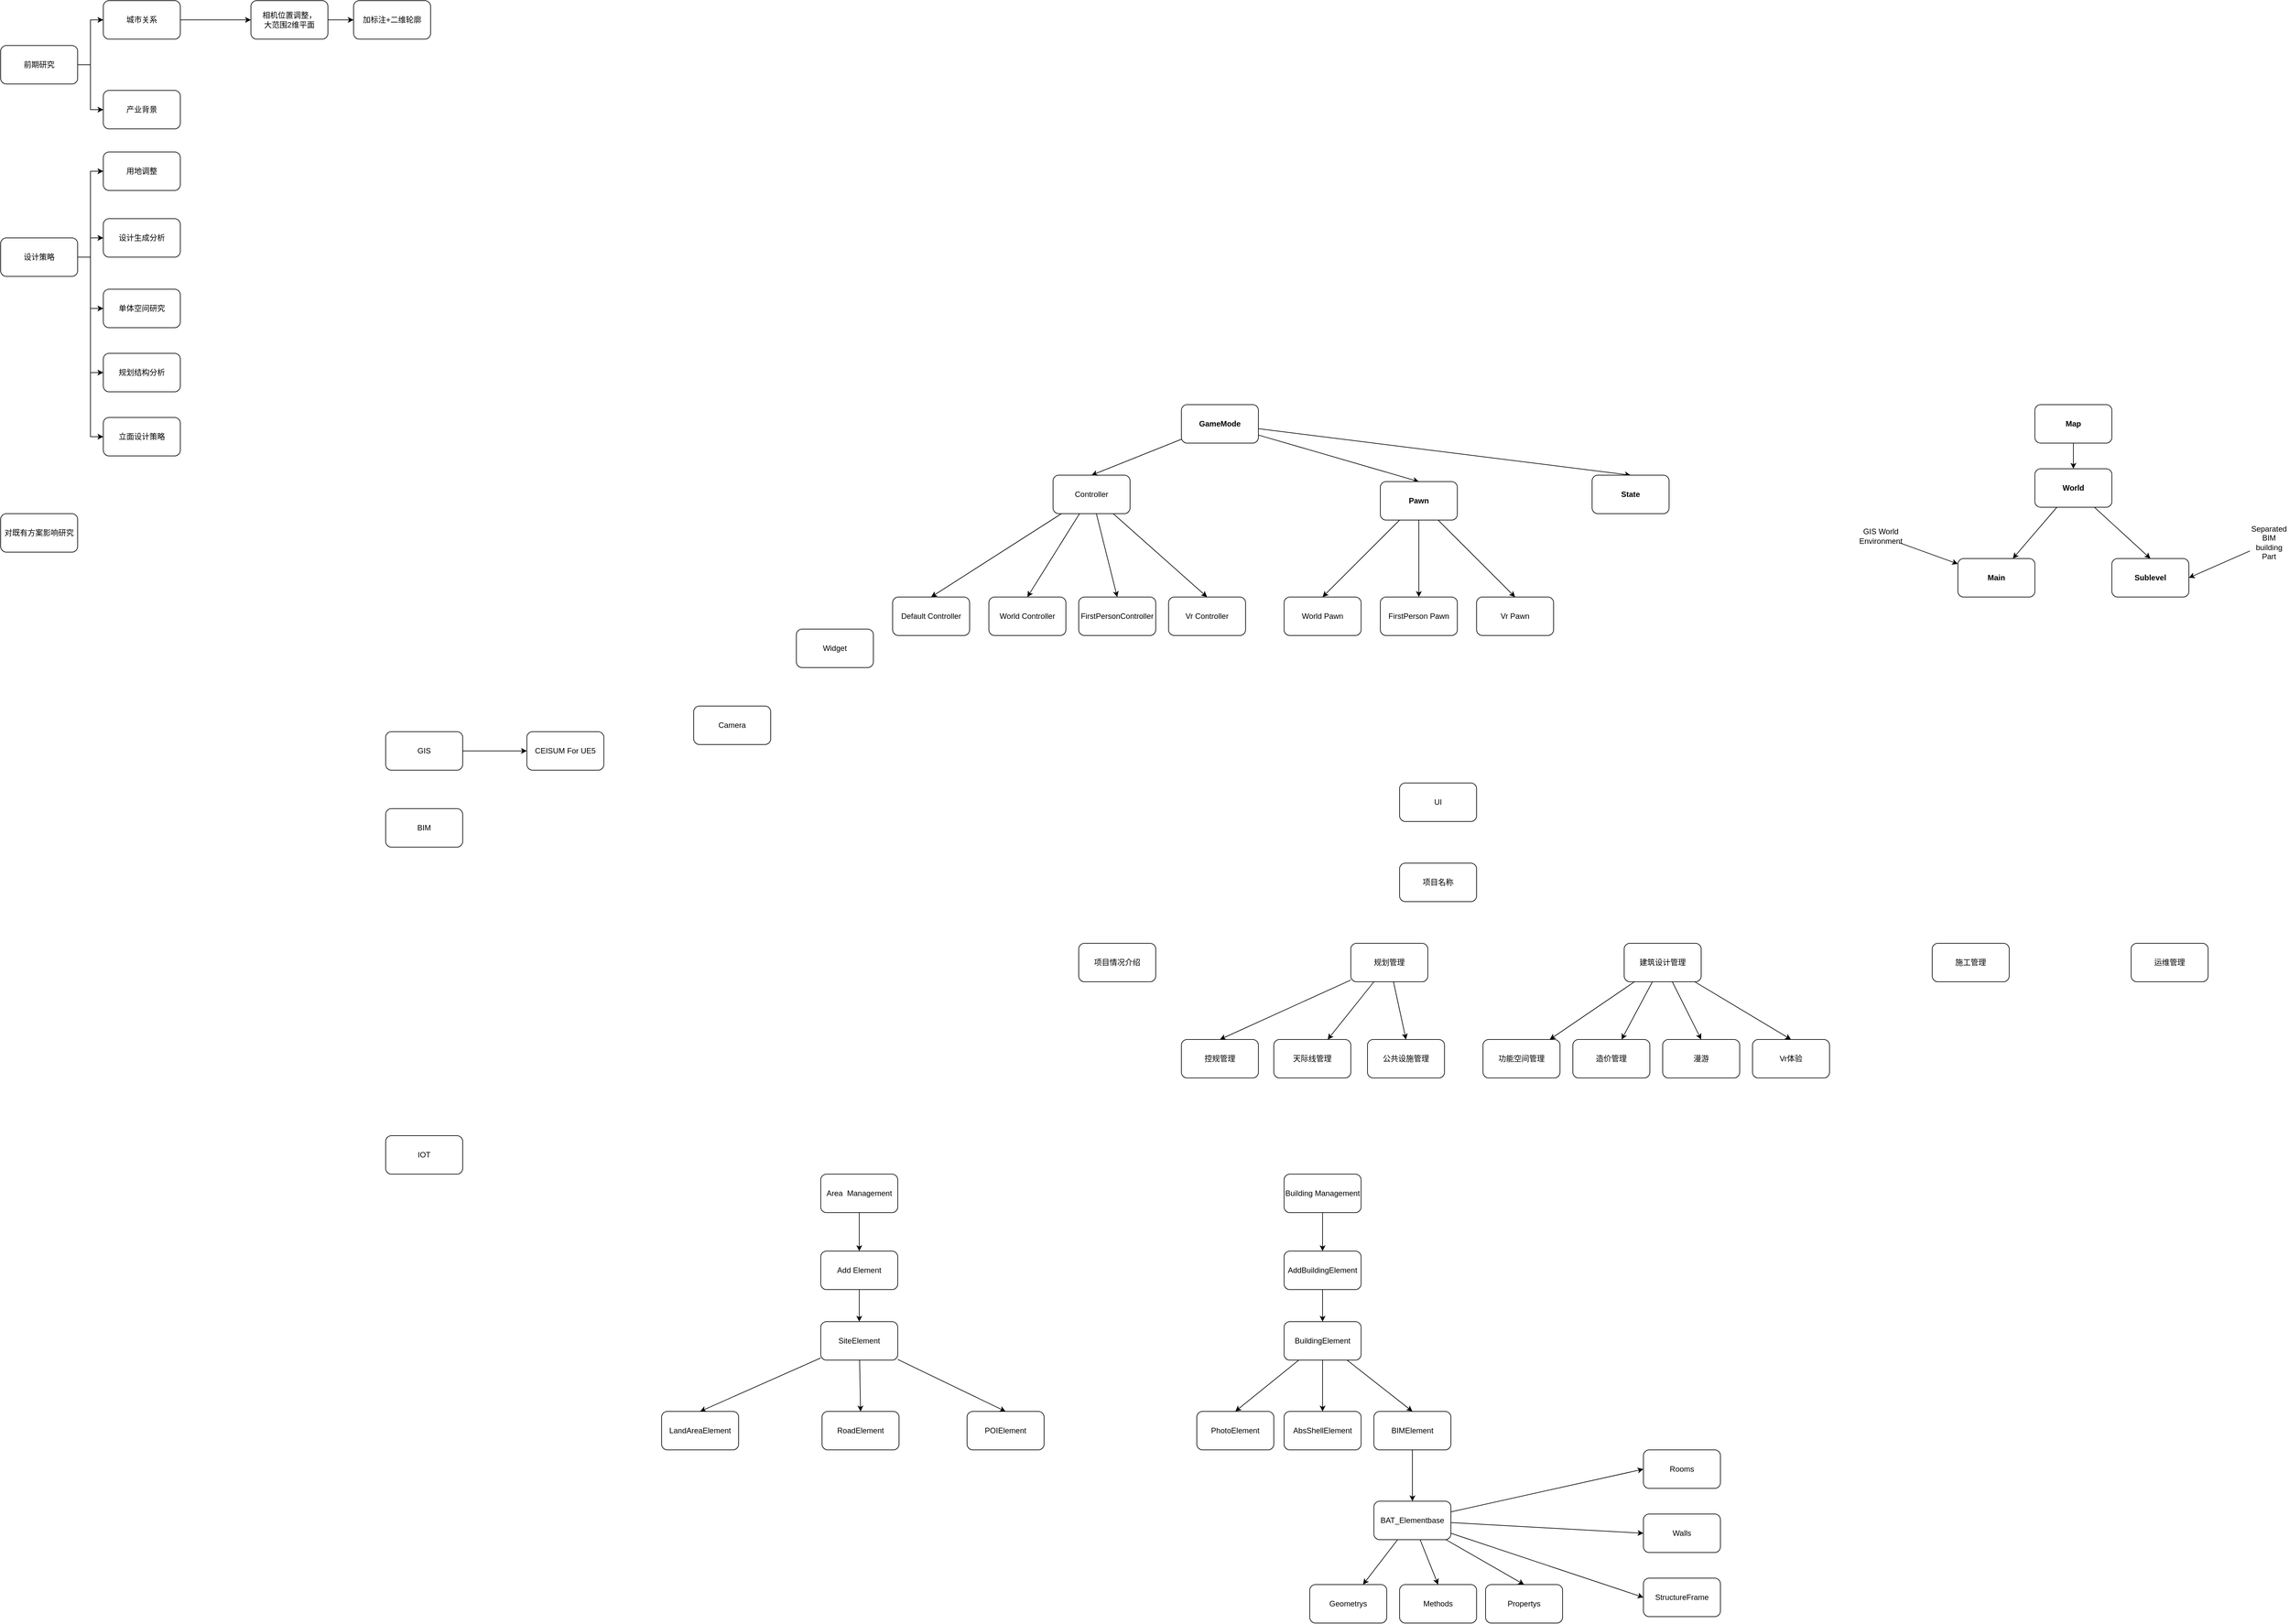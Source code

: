 <mxfile version="24.4.13" type="github">
  <diagram id="nwSjNLSLKTwTbHizwymB" name="Page-1">
    <mxGraphModel dx="1974" dy="1788" grid="1" gridSize="10" guides="1" tooltips="1" connect="1" arrows="1" fold="1" page="1" pageScale="1" pageWidth="827" pageHeight="1169" math="0" shadow="0">
      <root>
        <mxCell id="0" />
        <mxCell id="1" parent="0" />
        <mxCell id="OFqaLSWiUaQzR4q7q7dH-5" style="edgeStyle=orthogonalEdgeStyle;rounded=0;orthogonalLoop=1;jettySize=auto;html=1;" parent="1" source="OFqaLSWiUaQzR4q7q7dH-1" target="OFqaLSWiUaQzR4q7q7dH-4" edge="1">
          <mxGeometry relative="1" as="geometry" />
        </mxCell>
        <mxCell id="OFqaLSWiUaQzR4q7q7dH-1" value="GIS" style="rounded=1;whiteSpace=wrap;html=1;" parent="1" vertex="1">
          <mxGeometry x="-40" y="320" width="120" height="60" as="geometry" />
        </mxCell>
        <mxCell id="OFqaLSWiUaQzR4q7q7dH-2" value="BIM" style="rounded=1;whiteSpace=wrap;html=1;" parent="1" vertex="1">
          <mxGeometry x="-40" y="440" width="120" height="60" as="geometry" />
        </mxCell>
        <mxCell id="OFqaLSWiUaQzR4q7q7dH-3" value="IOT" style="rounded=1;whiteSpace=wrap;html=1;" parent="1" vertex="1">
          <mxGeometry x="-40" y="950" width="120" height="60" as="geometry" />
        </mxCell>
        <mxCell id="OFqaLSWiUaQzR4q7q7dH-4" value="CEISUM For UE5" style="rounded=1;whiteSpace=wrap;html=1;" parent="1" vertex="1">
          <mxGeometry x="180" y="320" width="120" height="60" as="geometry" />
        </mxCell>
        <mxCell id="OFqaLSWiUaQzR4q7q7dH-6" value="Widget" style="rounded=1;whiteSpace=wrap;html=1;" parent="1" vertex="1">
          <mxGeometry x="600" y="160" width="120" height="60" as="geometry" />
        </mxCell>
        <mxCell id="OFqaLSWiUaQzR4q7q7dH-9" style="rounded=0;orthogonalLoop=1;jettySize=auto;html=1;" parent="1" source="OFqaLSWiUaQzR4q7q7dH-7" target="OFqaLSWiUaQzR4q7q7dH-8" edge="1">
          <mxGeometry relative="1" as="geometry" />
        </mxCell>
        <mxCell id="OFqaLSWiUaQzR4q7q7dH-12" style="edgeStyle=none;rounded=0;orthogonalLoop=1;jettySize=auto;html=1;entryX=0.5;entryY=0;entryDx=0;entryDy=0;" parent="1" source="OFqaLSWiUaQzR4q7q7dH-7" target="OFqaLSWiUaQzR4q7q7dH-10" edge="1">
          <mxGeometry relative="1" as="geometry" />
        </mxCell>
        <mxCell id="OFqaLSWiUaQzR4q7q7dH-13" style="edgeStyle=none;rounded=0;orthogonalLoop=1;jettySize=auto;html=1;entryX=0.5;entryY=0;entryDx=0;entryDy=0;" parent="1" source="OFqaLSWiUaQzR4q7q7dH-7" target="OFqaLSWiUaQzR4q7q7dH-11" edge="1">
          <mxGeometry relative="1" as="geometry" />
        </mxCell>
        <mxCell id="OFqaLSWiUaQzR4q7q7dH-38" style="edgeStyle=none;rounded=0;orthogonalLoop=1;jettySize=auto;html=1;entryX=0;entryY=0.5;entryDx=0;entryDy=0;" parent="1" source="OFqaLSWiUaQzR4q7q7dH-7" target="OFqaLSWiUaQzR4q7q7dH-37" edge="1">
          <mxGeometry relative="1" as="geometry" />
        </mxCell>
        <mxCell id="OFqaLSWiUaQzR4q7q7dH-41" style="edgeStyle=none;rounded=0;orthogonalLoop=1;jettySize=auto;html=1;entryX=0;entryY=0.5;entryDx=0;entryDy=0;" parent="1" source="OFqaLSWiUaQzR4q7q7dH-7" target="OFqaLSWiUaQzR4q7q7dH-39" edge="1">
          <mxGeometry relative="1" as="geometry" />
        </mxCell>
        <mxCell id="OFqaLSWiUaQzR4q7q7dH-42" style="edgeStyle=none;rounded=0;orthogonalLoop=1;jettySize=auto;html=1;entryX=0;entryY=0.5;entryDx=0;entryDy=0;" parent="1" source="OFqaLSWiUaQzR4q7q7dH-7" target="OFqaLSWiUaQzR4q7q7dH-40" edge="1">
          <mxGeometry relative="1" as="geometry" />
        </mxCell>
        <mxCell id="OFqaLSWiUaQzR4q7q7dH-7" value="BAT_Elementbase" style="rounded=1;whiteSpace=wrap;html=1;" parent="1" vertex="1">
          <mxGeometry x="1500" y="1520" width="120" height="60" as="geometry" />
        </mxCell>
        <mxCell id="OFqaLSWiUaQzR4q7q7dH-8" value="Geometrys" style="rounded=1;whiteSpace=wrap;html=1;" parent="1" vertex="1">
          <mxGeometry x="1400" y="1650" width="120" height="60" as="geometry" />
        </mxCell>
        <mxCell id="OFqaLSWiUaQzR4q7q7dH-10" value="Methods" style="rounded=1;whiteSpace=wrap;html=1;" parent="1" vertex="1">
          <mxGeometry x="1540" y="1650" width="120" height="60" as="geometry" />
        </mxCell>
        <mxCell id="OFqaLSWiUaQzR4q7q7dH-11" value="Propertys" style="rounded=1;whiteSpace=wrap;html=1;" parent="1" vertex="1">
          <mxGeometry x="1674" y="1650" width="120" height="60" as="geometry" />
        </mxCell>
        <mxCell id="OFqaLSWiUaQzR4q7q7dH-26" style="edgeStyle=none;rounded=0;orthogonalLoop=1;jettySize=auto;html=1;entryX=0.5;entryY=0;entryDx=0;entryDy=0;" parent="1" source="OFqaLSWiUaQzR4q7q7dH-14" target="OFqaLSWiUaQzR4q7q7dH-15" edge="1">
          <mxGeometry relative="1" as="geometry" />
        </mxCell>
        <mxCell id="OFqaLSWiUaQzR4q7q7dH-27" style="edgeStyle=none;rounded=0;orthogonalLoop=1;jettySize=auto;html=1;entryX=0.5;entryY=0;entryDx=0;entryDy=0;" parent="1" source="OFqaLSWiUaQzR4q7q7dH-14" target="OFqaLSWiUaQzR4q7q7dH-16" edge="1">
          <mxGeometry relative="1" as="geometry" />
        </mxCell>
        <mxCell id="OFqaLSWiUaQzR4q7q7dH-28" style="edgeStyle=none;rounded=0;orthogonalLoop=1;jettySize=auto;html=1;entryX=0.5;entryY=0;entryDx=0;entryDy=0;" parent="1" source="OFqaLSWiUaQzR4q7q7dH-14" target="OFqaLSWiUaQzR4q7q7dH-17" edge="1">
          <mxGeometry relative="1" as="geometry" />
        </mxCell>
        <mxCell id="OFqaLSWiUaQzR4q7q7dH-30" style="edgeStyle=none;rounded=0;orthogonalLoop=1;jettySize=auto;html=1;entryX=0.5;entryY=0;entryDx=0;entryDy=0;" parent="1" source="OFqaLSWiUaQzR4q7q7dH-14" target="OFqaLSWiUaQzR4q7q7dH-29" edge="1">
          <mxGeometry relative="1" as="geometry" />
        </mxCell>
        <mxCell id="OFqaLSWiUaQzR4q7q7dH-14" value="Controller" style="rounded=1;whiteSpace=wrap;html=1;" parent="1" vertex="1">
          <mxGeometry x="1000" y="-80" width="120" height="60" as="geometry" />
        </mxCell>
        <mxCell id="OFqaLSWiUaQzR4q7q7dH-15" value="World Controller" style="rounded=1;whiteSpace=wrap;html=1;" parent="1" vertex="1">
          <mxGeometry x="900" y="110" width="120" height="60" as="geometry" />
        </mxCell>
        <mxCell id="OFqaLSWiUaQzR4q7q7dH-16" value="FirstPersonController" style="rounded=1;whiteSpace=wrap;html=1;" parent="1" vertex="1">
          <mxGeometry x="1040" y="110" width="120" height="60" as="geometry" />
        </mxCell>
        <mxCell id="OFqaLSWiUaQzR4q7q7dH-17" value="Vr Controller" style="rounded=1;whiteSpace=wrap;html=1;" parent="1" vertex="1">
          <mxGeometry x="1180" y="110" width="120" height="60" as="geometry" />
        </mxCell>
        <mxCell id="OFqaLSWiUaQzR4q7q7dH-18" value="Camera" style="rounded=1;whiteSpace=wrap;html=1;" parent="1" vertex="1">
          <mxGeometry x="440" y="280" width="120" height="60" as="geometry" />
        </mxCell>
        <mxCell id="OFqaLSWiUaQzR4q7q7dH-23" style="edgeStyle=none;rounded=0;orthogonalLoop=1;jettySize=auto;html=1;entryX=0.5;entryY=0;entryDx=0;entryDy=0;" parent="1" source="OFqaLSWiUaQzR4q7q7dH-19" target="OFqaLSWiUaQzR4q7q7dH-14" edge="1">
          <mxGeometry relative="1" as="geometry" />
        </mxCell>
        <mxCell id="OFqaLSWiUaQzR4q7q7dH-24" style="edgeStyle=none;rounded=0;orthogonalLoop=1;jettySize=auto;html=1;entryX=0.5;entryY=0;entryDx=0;entryDy=0;" parent="1" source="OFqaLSWiUaQzR4q7q7dH-19" target="OFqaLSWiUaQzR4q7q7dH-21" edge="1">
          <mxGeometry relative="1" as="geometry" />
        </mxCell>
        <mxCell id="OFqaLSWiUaQzR4q7q7dH-25" style="edgeStyle=none;rounded=0;orthogonalLoop=1;jettySize=auto;html=1;entryX=0.5;entryY=0;entryDx=0;entryDy=0;" parent="1" source="OFqaLSWiUaQzR4q7q7dH-19" target="OFqaLSWiUaQzR4q7q7dH-22" edge="1">
          <mxGeometry relative="1" as="geometry" />
        </mxCell>
        <mxCell id="OFqaLSWiUaQzR4q7q7dH-19" value="GameMode" style="rounded=1;whiteSpace=wrap;html=1;fontStyle=1" parent="1" vertex="1">
          <mxGeometry x="1200" y="-190" width="120" height="60" as="geometry" />
        </mxCell>
        <mxCell id="OFqaLSWiUaQzR4q7q7dH-33" style="edgeStyle=none;rounded=0;orthogonalLoop=1;jettySize=auto;html=1;" parent="1" source="OFqaLSWiUaQzR4q7q7dH-21" target="OFqaLSWiUaQzR4q7q7dH-32" edge="1">
          <mxGeometry relative="1" as="geometry" />
        </mxCell>
        <mxCell id="OFqaLSWiUaQzR4q7q7dH-34" style="edgeStyle=none;rounded=0;orthogonalLoop=1;jettySize=auto;html=1;entryX=0.5;entryY=0;entryDx=0;entryDy=0;" parent="1" source="OFqaLSWiUaQzR4q7q7dH-21" target="OFqaLSWiUaQzR4q7q7dH-31" edge="1">
          <mxGeometry relative="1" as="geometry" />
        </mxCell>
        <mxCell id="OFqaLSWiUaQzR4q7q7dH-36" style="edgeStyle=none;rounded=0;orthogonalLoop=1;jettySize=auto;html=1;entryX=0.5;entryY=0;entryDx=0;entryDy=0;" parent="1" source="OFqaLSWiUaQzR4q7q7dH-21" target="OFqaLSWiUaQzR4q7q7dH-35" edge="1">
          <mxGeometry relative="1" as="geometry" />
        </mxCell>
        <mxCell id="OFqaLSWiUaQzR4q7q7dH-21" value="Pawn" style="rounded=1;whiteSpace=wrap;html=1;fontStyle=1" parent="1" vertex="1">
          <mxGeometry x="1510" y="-70" width="120" height="60" as="geometry" />
        </mxCell>
        <mxCell id="OFqaLSWiUaQzR4q7q7dH-22" value="State" style="rounded=1;whiteSpace=wrap;html=1;fontStyle=1" parent="1" vertex="1">
          <mxGeometry x="1840" y="-80" width="120" height="60" as="geometry" />
        </mxCell>
        <mxCell id="OFqaLSWiUaQzR4q7q7dH-29" value="Default Controller" style="rounded=1;whiteSpace=wrap;html=1;" parent="1" vertex="1">
          <mxGeometry x="750" y="110" width="120" height="60" as="geometry" />
        </mxCell>
        <mxCell id="OFqaLSWiUaQzR4q7q7dH-31" value="World Pawn" style="rounded=1;whiteSpace=wrap;html=1;" parent="1" vertex="1">
          <mxGeometry x="1360" y="110" width="120" height="60" as="geometry" />
        </mxCell>
        <mxCell id="OFqaLSWiUaQzR4q7q7dH-32" value="FirstPerson Pawn" style="rounded=1;whiteSpace=wrap;html=1;" parent="1" vertex="1">
          <mxGeometry x="1510" y="110" width="120" height="60" as="geometry" />
        </mxCell>
        <mxCell id="OFqaLSWiUaQzR4q7q7dH-35" value="Vr Pawn" style="rounded=1;whiteSpace=wrap;html=1;" parent="1" vertex="1">
          <mxGeometry x="1660" y="110" width="120" height="60" as="geometry" />
        </mxCell>
        <mxCell id="OFqaLSWiUaQzR4q7q7dH-37" value="Rooms" style="rounded=1;whiteSpace=wrap;html=1;" parent="1" vertex="1">
          <mxGeometry x="1920" y="1440" width="120" height="60" as="geometry" />
        </mxCell>
        <mxCell id="OFqaLSWiUaQzR4q7q7dH-39" value="Walls" style="rounded=1;whiteSpace=wrap;html=1;" parent="1" vertex="1">
          <mxGeometry x="1920" y="1540" width="120" height="60" as="geometry" />
        </mxCell>
        <mxCell id="OFqaLSWiUaQzR4q7q7dH-40" value="StructureFrame" style="rounded=1;whiteSpace=wrap;html=1;" parent="1" vertex="1">
          <mxGeometry x="1920" y="1640" width="120" height="60" as="geometry" />
        </mxCell>
        <mxCell id="Y8aVyNZn06PXZhMtexIX-3" style="edgeStyle=orthogonalEdgeStyle;rounded=0;orthogonalLoop=1;jettySize=auto;html=1;" parent="1" source="Y8aVyNZn06PXZhMtexIX-1" target="Y8aVyNZn06PXZhMtexIX-2" edge="1">
          <mxGeometry relative="1" as="geometry" />
        </mxCell>
        <mxCell id="Y8aVyNZn06PXZhMtexIX-1" value="Map" style="rounded=1;whiteSpace=wrap;html=1;fontStyle=1" parent="1" vertex="1">
          <mxGeometry x="2530" y="-190" width="120" height="60" as="geometry" />
        </mxCell>
        <mxCell id="Y8aVyNZn06PXZhMtexIX-6" style="rounded=0;orthogonalLoop=1;jettySize=auto;html=1;" parent="1" source="Y8aVyNZn06PXZhMtexIX-2" target="Y8aVyNZn06PXZhMtexIX-4" edge="1">
          <mxGeometry relative="1" as="geometry" />
        </mxCell>
        <mxCell id="Y8aVyNZn06PXZhMtexIX-7" style="edgeStyle=none;rounded=0;orthogonalLoop=1;jettySize=auto;html=1;entryX=0.5;entryY=0;entryDx=0;entryDy=0;" parent="1" source="Y8aVyNZn06PXZhMtexIX-2" target="Y8aVyNZn06PXZhMtexIX-5" edge="1">
          <mxGeometry relative="1" as="geometry" />
        </mxCell>
        <mxCell id="Y8aVyNZn06PXZhMtexIX-2" value="World" style="rounded=1;whiteSpace=wrap;html=1;fontStyle=1" parent="1" vertex="1">
          <mxGeometry x="2530" y="-90" width="120" height="60" as="geometry" />
        </mxCell>
        <mxCell id="Y8aVyNZn06PXZhMtexIX-4" value="Main" style="rounded=1;whiteSpace=wrap;html=1;fontStyle=1" parent="1" vertex="1">
          <mxGeometry x="2410" y="50" width="120" height="60" as="geometry" />
        </mxCell>
        <mxCell id="Y8aVyNZn06PXZhMtexIX-5" value="Sublevel" style="rounded=1;whiteSpace=wrap;html=1;fontStyle=1" parent="1" vertex="1">
          <mxGeometry x="2650" y="50" width="120" height="60" as="geometry" />
        </mxCell>
        <mxCell id="Y8aVyNZn06PXZhMtexIX-9" style="edgeStyle=none;rounded=0;orthogonalLoop=1;jettySize=auto;html=1;" parent="1" source="Y8aVyNZn06PXZhMtexIX-8" target="Y8aVyNZn06PXZhMtexIX-4" edge="1">
          <mxGeometry relative="1" as="geometry" />
        </mxCell>
        <mxCell id="Y8aVyNZn06PXZhMtexIX-8" value="GIS World Environment" style="text;html=1;strokeColor=none;fillColor=none;align=center;verticalAlign=middle;whiteSpace=wrap;rounded=0;" parent="1" vertex="1">
          <mxGeometry x="2260" width="60" height="30" as="geometry" />
        </mxCell>
        <mxCell id="Y8aVyNZn06PXZhMtexIX-11" style="edgeStyle=none;rounded=0;orthogonalLoop=1;jettySize=auto;html=1;entryX=1;entryY=0.5;entryDx=0;entryDy=0;" parent="1" source="Y8aVyNZn06PXZhMtexIX-10" target="Y8aVyNZn06PXZhMtexIX-5" edge="1">
          <mxGeometry relative="1" as="geometry" />
        </mxCell>
        <mxCell id="Y8aVyNZn06PXZhMtexIX-10" value="Separated BIM building Part" style="text;html=1;strokeColor=none;fillColor=none;align=center;verticalAlign=middle;whiteSpace=wrap;rounded=0;" parent="1" vertex="1">
          <mxGeometry x="2865" y="10" width="60" height="30" as="geometry" />
        </mxCell>
        <mxCell id="Y8aVyNZn06PXZhMtexIX-12" value="UI" style="rounded=1;whiteSpace=wrap;html=1;" parent="1" vertex="1">
          <mxGeometry x="1540" y="400" width="120" height="60" as="geometry" />
        </mxCell>
        <mxCell id="Y8aVyNZn06PXZhMtexIX-13" value="项目名称" style="rounded=1;whiteSpace=wrap;html=1;" parent="1" vertex="1">
          <mxGeometry x="1540" y="525" width="120" height="60" as="geometry" />
        </mxCell>
        <mxCell id="Y8aVyNZn06PXZhMtexIX-14" value="项目情况介绍" style="rounded=1;whiteSpace=wrap;html=1;" parent="1" vertex="1">
          <mxGeometry x="1040" y="650" width="120" height="60" as="geometry" />
        </mxCell>
        <mxCell id="Y8aVyNZn06PXZhMtexIX-28" style="edgeStyle=none;rounded=0;orthogonalLoop=1;jettySize=auto;html=1;entryX=0.5;entryY=0;entryDx=0;entryDy=0;" parent="1" source="Y8aVyNZn06PXZhMtexIX-15" target="Y8aVyNZn06PXZhMtexIX-27" edge="1">
          <mxGeometry relative="1" as="geometry" />
        </mxCell>
        <mxCell id="Y8aVyNZn06PXZhMtexIX-30" style="edgeStyle=none;rounded=0;orthogonalLoop=1;jettySize=auto;html=1;" parent="1" source="Y8aVyNZn06PXZhMtexIX-15" target="Y8aVyNZn06PXZhMtexIX-29" edge="1">
          <mxGeometry relative="1" as="geometry" />
        </mxCell>
        <mxCell id="Y8aVyNZn06PXZhMtexIX-32" style="edgeStyle=none;rounded=0;orthogonalLoop=1;jettySize=auto;html=1;entryX=0.5;entryY=0;entryDx=0;entryDy=0;" parent="1" source="Y8aVyNZn06PXZhMtexIX-15" target="Y8aVyNZn06PXZhMtexIX-31" edge="1">
          <mxGeometry relative="1" as="geometry" />
        </mxCell>
        <mxCell id="Y8aVyNZn06PXZhMtexIX-15" value="规划管理" style="rounded=1;whiteSpace=wrap;html=1;" parent="1" vertex="1">
          <mxGeometry x="1464" y="650" width="120" height="60" as="geometry" />
        </mxCell>
        <mxCell id="Y8aVyNZn06PXZhMtexIX-21" style="edgeStyle=none;rounded=0;orthogonalLoop=1;jettySize=auto;html=1;" parent="1" source="Y8aVyNZn06PXZhMtexIX-16" target="Y8aVyNZn06PXZhMtexIX-19" edge="1">
          <mxGeometry relative="1" as="geometry" />
        </mxCell>
        <mxCell id="Y8aVyNZn06PXZhMtexIX-24" style="edgeStyle=none;rounded=0;orthogonalLoop=1;jettySize=auto;html=1;" parent="1" source="Y8aVyNZn06PXZhMtexIX-16" target="Y8aVyNZn06PXZhMtexIX-20" edge="1">
          <mxGeometry relative="1" as="geometry" />
        </mxCell>
        <mxCell id="Y8aVyNZn06PXZhMtexIX-25" style="edgeStyle=none;rounded=0;orthogonalLoop=1;jettySize=auto;html=1;entryX=0.5;entryY=0;entryDx=0;entryDy=0;" parent="1" source="Y8aVyNZn06PXZhMtexIX-16" target="Y8aVyNZn06PXZhMtexIX-22" edge="1">
          <mxGeometry relative="1" as="geometry" />
        </mxCell>
        <mxCell id="Y8aVyNZn06PXZhMtexIX-26" style="edgeStyle=none;rounded=0;orthogonalLoop=1;jettySize=auto;html=1;entryX=0.5;entryY=0;entryDx=0;entryDy=0;" parent="1" source="Y8aVyNZn06PXZhMtexIX-16" target="Y8aVyNZn06PXZhMtexIX-23" edge="1">
          <mxGeometry relative="1" as="geometry" />
        </mxCell>
        <mxCell id="Y8aVyNZn06PXZhMtexIX-16" value="建筑设计管理" style="rounded=1;whiteSpace=wrap;html=1;" parent="1" vertex="1">
          <mxGeometry x="1890" y="650" width="120" height="60" as="geometry" />
        </mxCell>
        <mxCell id="Y8aVyNZn06PXZhMtexIX-17" value="施工管理" style="rounded=1;whiteSpace=wrap;html=1;" parent="1" vertex="1">
          <mxGeometry x="2370" y="650" width="120" height="60" as="geometry" />
        </mxCell>
        <mxCell id="Y8aVyNZn06PXZhMtexIX-18" value="运维管理" style="rounded=1;whiteSpace=wrap;html=1;" parent="1" vertex="1">
          <mxGeometry x="2680" y="650" width="120" height="60" as="geometry" />
        </mxCell>
        <mxCell id="Y8aVyNZn06PXZhMtexIX-19" value="功能空间管理" style="rounded=1;whiteSpace=wrap;html=1;" parent="1" vertex="1">
          <mxGeometry x="1670" y="800" width="120" height="60" as="geometry" />
        </mxCell>
        <mxCell id="Y8aVyNZn06PXZhMtexIX-20" value="造价管理" style="rounded=1;whiteSpace=wrap;html=1;" parent="1" vertex="1">
          <mxGeometry x="1810" y="800" width="120" height="60" as="geometry" />
        </mxCell>
        <mxCell id="Y8aVyNZn06PXZhMtexIX-22" value="漫游" style="rounded=1;whiteSpace=wrap;html=1;" parent="1" vertex="1">
          <mxGeometry x="1950" y="800" width="120" height="60" as="geometry" />
        </mxCell>
        <mxCell id="Y8aVyNZn06PXZhMtexIX-23" value="Vr体验" style="rounded=1;whiteSpace=wrap;html=1;" parent="1" vertex="1">
          <mxGeometry x="2090" y="800" width="120" height="60" as="geometry" />
        </mxCell>
        <mxCell id="Y8aVyNZn06PXZhMtexIX-27" value="控规管理" style="rounded=1;whiteSpace=wrap;html=1;" parent="1" vertex="1">
          <mxGeometry x="1200" y="800" width="120" height="60" as="geometry" />
        </mxCell>
        <mxCell id="Y8aVyNZn06PXZhMtexIX-29" value="天际线管理" style="rounded=1;whiteSpace=wrap;html=1;" parent="1" vertex="1">
          <mxGeometry x="1344" y="800" width="120" height="60" as="geometry" />
        </mxCell>
        <mxCell id="Y8aVyNZn06PXZhMtexIX-31" value="公共设施管理" style="rounded=1;whiteSpace=wrap;html=1;" parent="1" vertex="1">
          <mxGeometry x="1490" y="800" width="120" height="60" as="geometry" />
        </mxCell>
        <mxCell id="Y8aVyNZn06PXZhMtexIX-35" style="edgeStyle=none;rounded=0;orthogonalLoop=1;jettySize=auto;html=1;entryX=0.5;entryY=0;entryDx=0;entryDy=0;" parent="1" source="Y8aVyNZn06PXZhMtexIX-33" target="Y8aVyNZn06PXZhMtexIX-34" edge="1">
          <mxGeometry relative="1" as="geometry" />
        </mxCell>
        <mxCell id="Y8aVyNZn06PXZhMtexIX-33" value="Building Management" style="rounded=1;whiteSpace=wrap;html=1;" parent="1" vertex="1">
          <mxGeometry x="1360" y="1010" width="120" height="60" as="geometry" />
        </mxCell>
        <mxCell id="Y8aVyNZn06PXZhMtexIX-53" style="edgeStyle=none;rounded=0;orthogonalLoop=1;jettySize=auto;html=1;" parent="1" source="Y8aVyNZn06PXZhMtexIX-34" target="Y8aVyNZn06PXZhMtexIX-52" edge="1">
          <mxGeometry relative="1" as="geometry" />
        </mxCell>
        <mxCell id="Y8aVyNZn06PXZhMtexIX-34" value="AddBuildingElement" style="rounded=1;whiteSpace=wrap;html=1;" parent="1" vertex="1">
          <mxGeometry x="1360" y="1130" width="120" height="60" as="geometry" />
        </mxCell>
        <mxCell id="Y8aVyNZn06PXZhMtexIX-50" style="edgeStyle=none;rounded=0;orthogonalLoop=1;jettySize=auto;html=1;" parent="1" source="Y8aVyNZn06PXZhMtexIX-36" target="Y8aVyNZn06PXZhMtexIX-44" edge="1">
          <mxGeometry relative="1" as="geometry" />
        </mxCell>
        <mxCell id="Y8aVyNZn06PXZhMtexIX-36" value="Area&amp;nbsp; Management" style="rounded=1;whiteSpace=wrap;html=1;" parent="1" vertex="1">
          <mxGeometry x="638" y="1010" width="120" height="60" as="geometry" />
        </mxCell>
        <mxCell id="Y8aVyNZn06PXZhMtexIX-39" value="LandAreaElement" style="rounded=1;whiteSpace=wrap;html=1;" parent="1" vertex="1">
          <mxGeometry x="390" y="1380" width="120" height="60" as="geometry" />
        </mxCell>
        <mxCell id="Y8aVyNZn06PXZhMtexIX-42" value="RoadElement" style="rounded=1;whiteSpace=wrap;html=1;" parent="1" vertex="1">
          <mxGeometry x="640" y="1380" width="120" height="60" as="geometry" />
        </mxCell>
        <mxCell id="Y8aVyNZn06PXZhMtexIX-51" style="edgeStyle=none;rounded=0;orthogonalLoop=1;jettySize=auto;html=1;" parent="1" source="Y8aVyNZn06PXZhMtexIX-44" target="Y8aVyNZn06PXZhMtexIX-45" edge="1">
          <mxGeometry relative="1" as="geometry" />
        </mxCell>
        <mxCell id="Y8aVyNZn06PXZhMtexIX-44" value="Add Element" style="rounded=1;whiteSpace=wrap;html=1;" parent="1" vertex="1">
          <mxGeometry x="638" y="1130" width="120" height="60" as="geometry" />
        </mxCell>
        <mxCell id="Y8aVyNZn06PXZhMtexIX-47" style="edgeStyle=none;rounded=0;orthogonalLoop=1;jettySize=auto;html=1;entryX=0.5;entryY=0;entryDx=0;entryDy=0;" parent="1" source="Y8aVyNZn06PXZhMtexIX-45" target="Y8aVyNZn06PXZhMtexIX-39" edge="1">
          <mxGeometry relative="1" as="geometry" />
        </mxCell>
        <mxCell id="Y8aVyNZn06PXZhMtexIX-48" style="edgeStyle=none;rounded=0;orthogonalLoop=1;jettySize=auto;html=1;entryX=0.5;entryY=0;entryDx=0;entryDy=0;" parent="1" source="Y8aVyNZn06PXZhMtexIX-45" target="Y8aVyNZn06PXZhMtexIX-42" edge="1">
          <mxGeometry relative="1" as="geometry" />
        </mxCell>
        <mxCell id="Y8aVyNZn06PXZhMtexIX-49" style="edgeStyle=none;rounded=0;orthogonalLoop=1;jettySize=auto;html=1;entryX=0.5;entryY=0;entryDx=0;entryDy=0;" parent="1" source="Y8aVyNZn06PXZhMtexIX-45" target="Y8aVyNZn06PXZhMtexIX-46" edge="1">
          <mxGeometry relative="1" as="geometry" />
        </mxCell>
        <mxCell id="Y8aVyNZn06PXZhMtexIX-45" value="SiteElement" style="rounded=1;whiteSpace=wrap;html=1;" parent="1" vertex="1">
          <mxGeometry x="638" y="1240" width="120" height="60" as="geometry" />
        </mxCell>
        <mxCell id="Y8aVyNZn06PXZhMtexIX-46" value="POIElement" style="rounded=1;whiteSpace=wrap;html=1;" parent="1" vertex="1">
          <mxGeometry x="866" y="1380" width="120" height="60" as="geometry" />
        </mxCell>
        <mxCell id="Y8aVyNZn06PXZhMtexIX-57" style="edgeStyle=none;rounded=0;orthogonalLoop=1;jettySize=auto;html=1;entryX=0.5;entryY=0;entryDx=0;entryDy=0;" parent="1" source="Y8aVyNZn06PXZhMtexIX-52" target="Y8aVyNZn06PXZhMtexIX-54" edge="1">
          <mxGeometry relative="1" as="geometry" />
        </mxCell>
        <mxCell id="Y8aVyNZn06PXZhMtexIX-58" style="edgeStyle=none;rounded=0;orthogonalLoop=1;jettySize=auto;html=1;" parent="1" source="Y8aVyNZn06PXZhMtexIX-52" target="Y8aVyNZn06PXZhMtexIX-55" edge="1">
          <mxGeometry relative="1" as="geometry" />
        </mxCell>
        <mxCell id="Y8aVyNZn06PXZhMtexIX-59" style="edgeStyle=none;rounded=0;orthogonalLoop=1;jettySize=auto;html=1;entryX=0.5;entryY=0;entryDx=0;entryDy=0;" parent="1" source="Y8aVyNZn06PXZhMtexIX-52" target="Y8aVyNZn06PXZhMtexIX-56" edge="1">
          <mxGeometry relative="1" as="geometry" />
        </mxCell>
        <mxCell id="Y8aVyNZn06PXZhMtexIX-52" value="BuildingElement" style="rounded=1;whiteSpace=wrap;html=1;" parent="1" vertex="1">
          <mxGeometry x="1360" y="1240" width="120" height="60" as="geometry" />
        </mxCell>
        <mxCell id="Y8aVyNZn06PXZhMtexIX-54" value="PhotoElement" style="rounded=1;whiteSpace=wrap;html=1;" parent="1" vertex="1">
          <mxGeometry x="1224" y="1380" width="120" height="60" as="geometry" />
        </mxCell>
        <mxCell id="Y8aVyNZn06PXZhMtexIX-55" value="AbsShellElement" style="rounded=1;whiteSpace=wrap;html=1;" parent="1" vertex="1">
          <mxGeometry x="1360" y="1380" width="120" height="60" as="geometry" />
        </mxCell>
        <mxCell id="Y8aVyNZn06PXZhMtexIX-60" style="edgeStyle=none;rounded=0;orthogonalLoop=1;jettySize=auto;html=1;" parent="1" source="Y8aVyNZn06PXZhMtexIX-56" target="OFqaLSWiUaQzR4q7q7dH-7" edge="1">
          <mxGeometry relative="1" as="geometry" />
        </mxCell>
        <mxCell id="Y8aVyNZn06PXZhMtexIX-56" value="BIMElement" style="rounded=1;whiteSpace=wrap;html=1;" parent="1" vertex="1">
          <mxGeometry x="1500" y="1380" width="120" height="60" as="geometry" />
        </mxCell>
        <mxCell id="icHpgwOC2srWcYEuz9qP-4" style="edgeStyle=orthogonalEdgeStyle;rounded=0;orthogonalLoop=1;jettySize=auto;html=1;entryX=0;entryY=0.5;entryDx=0;entryDy=0;" edge="1" parent="1" source="icHpgwOC2srWcYEuz9qP-1" target="icHpgwOC2srWcYEuz9qP-2">
          <mxGeometry relative="1" as="geometry" />
        </mxCell>
        <mxCell id="icHpgwOC2srWcYEuz9qP-5" style="edgeStyle=orthogonalEdgeStyle;rounded=0;orthogonalLoop=1;jettySize=auto;html=1;entryX=0;entryY=0.5;entryDx=0;entryDy=0;" edge="1" parent="1" source="icHpgwOC2srWcYEuz9qP-1" target="icHpgwOC2srWcYEuz9qP-3">
          <mxGeometry relative="1" as="geometry" />
        </mxCell>
        <mxCell id="icHpgwOC2srWcYEuz9qP-1" value="前期研究" style="rounded=1;whiteSpace=wrap;html=1;" vertex="1" parent="1">
          <mxGeometry x="-640" y="-750" width="120" height="60" as="geometry" />
        </mxCell>
        <mxCell id="icHpgwOC2srWcYEuz9qP-20" style="edgeStyle=orthogonalEdgeStyle;rounded=0;orthogonalLoop=1;jettySize=auto;html=1;" edge="1" parent="1" source="icHpgwOC2srWcYEuz9qP-2" target="icHpgwOC2srWcYEuz9qP-19">
          <mxGeometry relative="1" as="geometry" />
        </mxCell>
        <mxCell id="icHpgwOC2srWcYEuz9qP-2" value="城市关系" style="rounded=1;whiteSpace=wrap;html=1;" vertex="1" parent="1">
          <mxGeometry x="-480" y="-820" width="120" height="60" as="geometry" />
        </mxCell>
        <mxCell id="icHpgwOC2srWcYEuz9qP-3" value="产业背景" style="rounded=1;whiteSpace=wrap;html=1;" vertex="1" parent="1">
          <mxGeometry x="-480" y="-680" width="120" height="60" as="geometry" />
        </mxCell>
        <mxCell id="icHpgwOC2srWcYEuz9qP-6" style="edgeStyle=orthogonalEdgeStyle;rounded=0;orthogonalLoop=1;jettySize=auto;html=1;entryX=0;entryY=0.5;entryDx=0;entryDy=0;" edge="1" parent="1" source="icHpgwOC2srWcYEuz9qP-8" target="icHpgwOC2srWcYEuz9qP-9">
          <mxGeometry relative="1" as="geometry" />
        </mxCell>
        <mxCell id="icHpgwOC2srWcYEuz9qP-7" style="edgeStyle=orthogonalEdgeStyle;rounded=0;orthogonalLoop=1;jettySize=auto;html=1;entryX=0;entryY=0.5;entryDx=0;entryDy=0;" edge="1" parent="1" source="icHpgwOC2srWcYEuz9qP-8" target="icHpgwOC2srWcYEuz9qP-10">
          <mxGeometry relative="1" as="geometry" />
        </mxCell>
        <mxCell id="icHpgwOC2srWcYEuz9qP-13" style="edgeStyle=orthogonalEdgeStyle;rounded=0;orthogonalLoop=1;jettySize=auto;html=1;entryX=0;entryY=0.5;entryDx=0;entryDy=0;" edge="1" parent="1" source="icHpgwOC2srWcYEuz9qP-8" target="icHpgwOC2srWcYEuz9qP-11">
          <mxGeometry relative="1" as="geometry" />
        </mxCell>
        <mxCell id="icHpgwOC2srWcYEuz9qP-15" style="edgeStyle=orthogonalEdgeStyle;rounded=0;orthogonalLoop=1;jettySize=auto;html=1;entryX=0;entryY=0.5;entryDx=0;entryDy=0;" edge="1" parent="1" source="icHpgwOC2srWcYEuz9qP-8" target="icHpgwOC2srWcYEuz9qP-14">
          <mxGeometry relative="1" as="geometry" />
        </mxCell>
        <mxCell id="icHpgwOC2srWcYEuz9qP-17" style="edgeStyle=orthogonalEdgeStyle;rounded=0;orthogonalLoop=1;jettySize=auto;html=1;entryX=0;entryY=0.5;entryDx=0;entryDy=0;" edge="1" parent="1" source="icHpgwOC2srWcYEuz9qP-8" target="icHpgwOC2srWcYEuz9qP-16">
          <mxGeometry relative="1" as="geometry" />
        </mxCell>
        <mxCell id="icHpgwOC2srWcYEuz9qP-8" value="设计策略" style="rounded=1;whiteSpace=wrap;html=1;" vertex="1" parent="1">
          <mxGeometry x="-640" y="-450" width="120" height="60" as="geometry" />
        </mxCell>
        <mxCell id="icHpgwOC2srWcYEuz9qP-9" value="用地调整" style="rounded=1;whiteSpace=wrap;html=1;" vertex="1" parent="1">
          <mxGeometry x="-480" y="-584" width="120" height="60" as="geometry" />
        </mxCell>
        <mxCell id="icHpgwOC2srWcYEuz9qP-10" value="设计生成分析" style="rounded=1;whiteSpace=wrap;html=1;" vertex="1" parent="1">
          <mxGeometry x="-480" y="-480" width="120" height="60" as="geometry" />
        </mxCell>
        <mxCell id="icHpgwOC2srWcYEuz9qP-11" value="单体空间研究" style="rounded=1;whiteSpace=wrap;html=1;" vertex="1" parent="1">
          <mxGeometry x="-480" y="-370" width="120" height="60" as="geometry" />
        </mxCell>
        <mxCell id="icHpgwOC2srWcYEuz9qP-14" value="规划结构分析" style="rounded=1;whiteSpace=wrap;html=1;" vertex="1" parent="1">
          <mxGeometry x="-480" y="-270" width="120" height="60" as="geometry" />
        </mxCell>
        <mxCell id="icHpgwOC2srWcYEuz9qP-16" value="立面设计策略" style="rounded=1;whiteSpace=wrap;html=1;" vertex="1" parent="1">
          <mxGeometry x="-480" y="-170" width="120" height="60" as="geometry" />
        </mxCell>
        <mxCell id="icHpgwOC2srWcYEuz9qP-18" value="对既有方案影响研究" style="rounded=1;whiteSpace=wrap;html=1;" vertex="1" parent="1">
          <mxGeometry x="-640" y="-20" width="120" height="60" as="geometry" />
        </mxCell>
        <mxCell id="icHpgwOC2srWcYEuz9qP-22" style="edgeStyle=orthogonalEdgeStyle;rounded=0;orthogonalLoop=1;jettySize=auto;html=1;" edge="1" parent="1" source="icHpgwOC2srWcYEuz9qP-19" target="icHpgwOC2srWcYEuz9qP-21">
          <mxGeometry relative="1" as="geometry" />
        </mxCell>
        <mxCell id="icHpgwOC2srWcYEuz9qP-19" value="&lt;div&gt;相机位置调整，&lt;/div&gt;&lt;div&gt;大范围2维平面&lt;br&gt;&lt;/div&gt;" style="rounded=1;whiteSpace=wrap;html=1;" vertex="1" parent="1">
          <mxGeometry x="-250" y="-820" width="120" height="60" as="geometry" />
        </mxCell>
        <mxCell id="icHpgwOC2srWcYEuz9qP-21" value="加标注+二维轮廓" style="rounded=1;whiteSpace=wrap;html=1;" vertex="1" parent="1">
          <mxGeometry x="-90" y="-820" width="120" height="60" as="geometry" />
        </mxCell>
      </root>
    </mxGraphModel>
  </diagram>
</mxfile>
